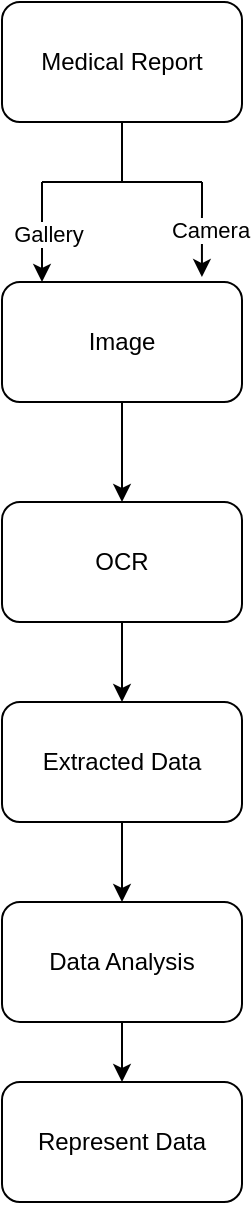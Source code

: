 <mxfile version="24.8.0">
  <diagram name="Page-1" id="_jYhdMdKvyP3LcUP2i4e">
    <mxGraphModel dx="1257" dy="609" grid="1" gridSize="10" guides="1" tooltips="1" connect="1" arrows="1" fold="1" page="1" pageScale="1" pageWidth="850" pageHeight="1100" math="0" shadow="0">
      <root>
        <mxCell id="0" />
        <mxCell id="1" parent="0" />
        <mxCell id="nr9JZvoVQof7qF1TdwQZ-1" value="Medical Report" style="rounded=1;whiteSpace=wrap;html=1;" vertex="1" parent="1">
          <mxGeometry x="330" y="180" width="120" height="60" as="geometry" />
        </mxCell>
        <mxCell id="nr9JZvoVQof7qF1TdwQZ-21" style="edgeStyle=orthogonalEdgeStyle;rounded=0;orthogonalLoop=1;jettySize=auto;html=1;entryX=0.5;entryY=0;entryDx=0;entryDy=0;" edge="1" parent="1" source="nr9JZvoVQof7qF1TdwQZ-2" target="nr9JZvoVQof7qF1TdwQZ-7">
          <mxGeometry relative="1" as="geometry" />
        </mxCell>
        <mxCell id="nr9JZvoVQof7qF1TdwQZ-2" value="Image" style="rounded=1;whiteSpace=wrap;html=1;" vertex="1" parent="1">
          <mxGeometry x="330" y="320" width="120" height="60" as="geometry" />
        </mxCell>
        <mxCell id="nr9JZvoVQof7qF1TdwQZ-22" style="edgeStyle=orthogonalEdgeStyle;rounded=0;orthogonalLoop=1;jettySize=auto;html=1;entryX=0.5;entryY=0;entryDx=0;entryDy=0;" edge="1" parent="1" source="nr9JZvoVQof7qF1TdwQZ-7" target="nr9JZvoVQof7qF1TdwQZ-8">
          <mxGeometry relative="1" as="geometry" />
        </mxCell>
        <mxCell id="nr9JZvoVQof7qF1TdwQZ-7" value="OCR" style="rounded=1;whiteSpace=wrap;html=1;" vertex="1" parent="1">
          <mxGeometry x="330" y="430" width="120" height="60" as="geometry" />
        </mxCell>
        <mxCell id="nr9JZvoVQof7qF1TdwQZ-23" style="edgeStyle=orthogonalEdgeStyle;rounded=0;orthogonalLoop=1;jettySize=auto;html=1;entryX=0.5;entryY=0;entryDx=0;entryDy=0;" edge="1" parent="1" source="nr9JZvoVQof7qF1TdwQZ-8" target="nr9JZvoVQof7qF1TdwQZ-9">
          <mxGeometry relative="1" as="geometry" />
        </mxCell>
        <mxCell id="nr9JZvoVQof7qF1TdwQZ-8" value="Extracted Data" style="rounded=1;whiteSpace=wrap;html=1;" vertex="1" parent="1">
          <mxGeometry x="330" y="530" width="120" height="60" as="geometry" />
        </mxCell>
        <mxCell id="nr9JZvoVQof7qF1TdwQZ-24" style="edgeStyle=orthogonalEdgeStyle;rounded=0;orthogonalLoop=1;jettySize=auto;html=1;entryX=0.5;entryY=0;entryDx=0;entryDy=0;" edge="1" parent="1" source="nr9JZvoVQof7qF1TdwQZ-9" target="nr9JZvoVQof7qF1TdwQZ-10">
          <mxGeometry relative="1" as="geometry" />
        </mxCell>
        <mxCell id="nr9JZvoVQof7qF1TdwQZ-9" value="Data Analysis" style="rounded=1;whiteSpace=wrap;html=1;" vertex="1" parent="1">
          <mxGeometry x="330" y="630" width="120" height="60" as="geometry" />
        </mxCell>
        <mxCell id="nr9JZvoVQof7qF1TdwQZ-10" value="Represent Data" style="rounded=1;whiteSpace=wrap;html=1;" vertex="1" parent="1">
          <mxGeometry x="330" y="720" width="120" height="60" as="geometry" />
        </mxCell>
        <mxCell id="nr9JZvoVQof7qF1TdwQZ-15" value="" style="endArrow=none;html=1;rounded=0;" edge="1" parent="1">
          <mxGeometry width="50" height="50" relative="1" as="geometry">
            <mxPoint x="390" y="270" as="sourcePoint" />
            <mxPoint x="390" y="240" as="targetPoint" />
          </mxGeometry>
        </mxCell>
        <mxCell id="nr9JZvoVQof7qF1TdwQZ-16" value="" style="endArrow=none;html=1;rounded=0;" edge="1" parent="1">
          <mxGeometry width="50" height="50" relative="1" as="geometry">
            <mxPoint x="350" y="270" as="sourcePoint" />
            <mxPoint x="430" y="270" as="targetPoint" />
          </mxGeometry>
        </mxCell>
        <mxCell id="nr9JZvoVQof7qF1TdwQZ-17" value="" style="endArrow=classic;html=1;rounded=0;entryX=0.833;entryY=-0.041;entryDx=0;entryDy=0;entryPerimeter=0;" edge="1" parent="1" target="nr9JZvoVQof7qF1TdwQZ-2">
          <mxGeometry width="50" height="50" relative="1" as="geometry">
            <mxPoint x="430" y="270" as="sourcePoint" />
            <mxPoint x="490" y="240" as="targetPoint" />
          </mxGeometry>
        </mxCell>
        <mxCell id="nr9JZvoVQof7qF1TdwQZ-19" value="Camera" style="edgeLabel;html=1;align=center;verticalAlign=middle;resizable=0;points=[];" vertex="1" connectable="0" parent="nr9JZvoVQof7qF1TdwQZ-17">
          <mxGeometry x="0.006" y="4" relative="1" as="geometry">
            <mxPoint as="offset" />
          </mxGeometry>
        </mxCell>
        <mxCell id="nr9JZvoVQof7qF1TdwQZ-18" value="" style="endArrow=classic;html=1;rounded=0;entryX=0.833;entryY=-0.041;entryDx=0;entryDy=0;entryPerimeter=0;" edge="1" parent="1">
          <mxGeometry width="50" height="50" relative="1" as="geometry">
            <mxPoint x="350" y="270" as="sourcePoint" />
            <mxPoint x="350" y="320" as="targetPoint" />
          </mxGeometry>
        </mxCell>
        <mxCell id="nr9JZvoVQof7qF1TdwQZ-20" value="Gallery" style="edgeLabel;html=1;align=center;verticalAlign=middle;resizable=0;points=[];" vertex="1" connectable="0" parent="nr9JZvoVQof7qF1TdwQZ-18">
          <mxGeometry x="0.026" y="3" relative="1" as="geometry">
            <mxPoint as="offset" />
          </mxGeometry>
        </mxCell>
      </root>
    </mxGraphModel>
  </diagram>
</mxfile>
